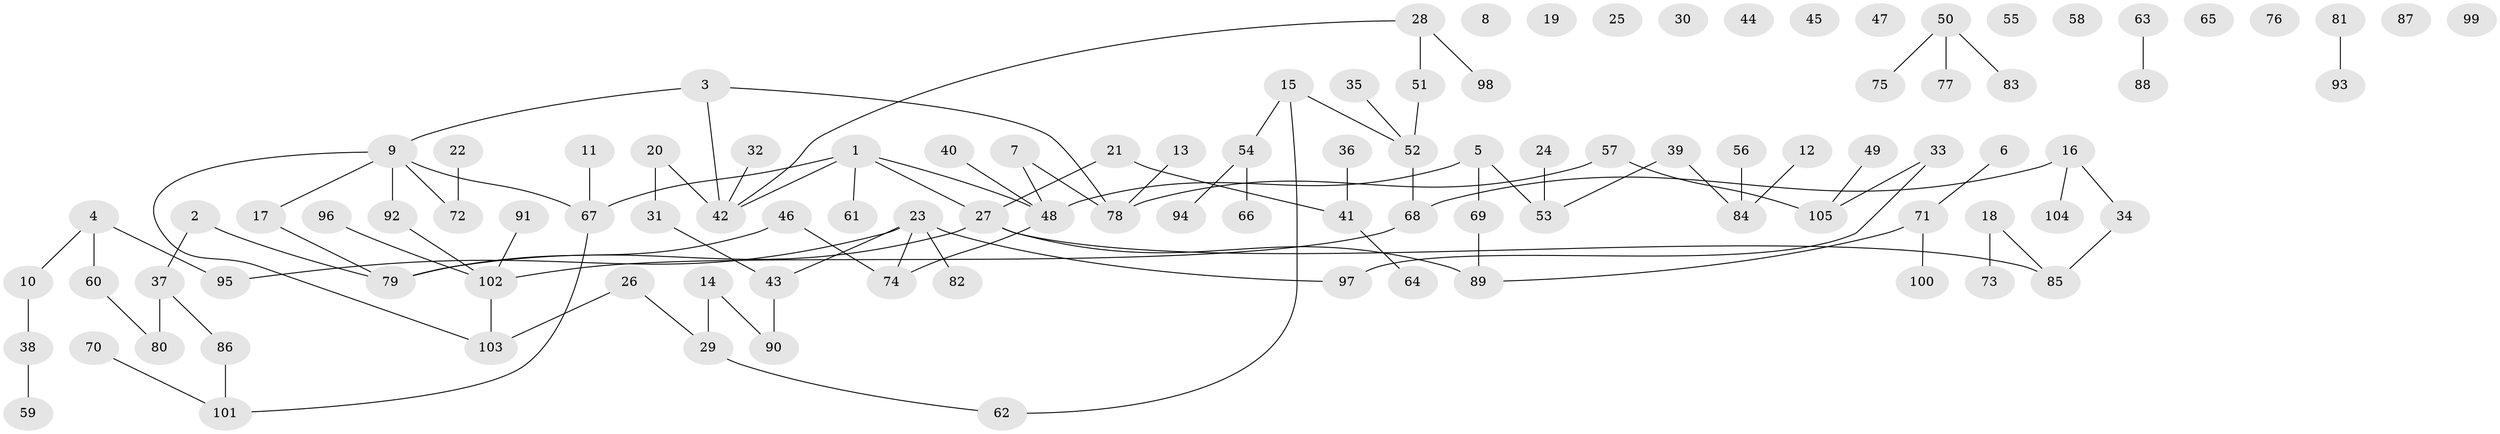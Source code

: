 // coarse degree distribution, {0: 0.25, 1: 0.3076923076923077, 5: 0.057692307692307696, 2: 0.21153846153846154, 4: 0.07692307692307693, 6: 0.038461538461538464, 7: 0.019230769230769232, 3: 0.038461538461538464}
// Generated by graph-tools (version 1.1) at 2025/43/03/04/25 21:43:20]
// undirected, 105 vertices, 102 edges
graph export_dot {
graph [start="1"]
  node [color=gray90,style=filled];
  1;
  2;
  3;
  4;
  5;
  6;
  7;
  8;
  9;
  10;
  11;
  12;
  13;
  14;
  15;
  16;
  17;
  18;
  19;
  20;
  21;
  22;
  23;
  24;
  25;
  26;
  27;
  28;
  29;
  30;
  31;
  32;
  33;
  34;
  35;
  36;
  37;
  38;
  39;
  40;
  41;
  42;
  43;
  44;
  45;
  46;
  47;
  48;
  49;
  50;
  51;
  52;
  53;
  54;
  55;
  56;
  57;
  58;
  59;
  60;
  61;
  62;
  63;
  64;
  65;
  66;
  67;
  68;
  69;
  70;
  71;
  72;
  73;
  74;
  75;
  76;
  77;
  78;
  79;
  80;
  81;
  82;
  83;
  84;
  85;
  86;
  87;
  88;
  89;
  90;
  91;
  92;
  93;
  94;
  95;
  96;
  97;
  98;
  99;
  100;
  101;
  102;
  103;
  104;
  105;
  1 -- 27;
  1 -- 42;
  1 -- 48;
  1 -- 61;
  1 -- 67;
  2 -- 37;
  2 -- 79;
  3 -- 9;
  3 -- 42;
  3 -- 78;
  4 -- 10;
  4 -- 60;
  4 -- 95;
  5 -- 48;
  5 -- 53;
  5 -- 69;
  6 -- 71;
  7 -- 48;
  7 -- 78;
  9 -- 17;
  9 -- 67;
  9 -- 72;
  9 -- 92;
  9 -- 103;
  10 -- 38;
  11 -- 67;
  12 -- 84;
  13 -- 78;
  14 -- 29;
  14 -- 90;
  15 -- 52;
  15 -- 54;
  15 -- 62;
  16 -- 34;
  16 -- 68;
  16 -- 104;
  17 -- 79;
  18 -- 73;
  18 -- 85;
  20 -- 31;
  20 -- 42;
  21 -- 27;
  21 -- 41;
  22 -- 72;
  23 -- 43;
  23 -- 74;
  23 -- 82;
  23 -- 95;
  23 -- 97;
  24 -- 53;
  26 -- 29;
  26 -- 103;
  27 -- 79;
  27 -- 85;
  27 -- 89;
  28 -- 42;
  28 -- 51;
  28 -- 98;
  29 -- 62;
  31 -- 43;
  32 -- 42;
  33 -- 97;
  33 -- 105;
  34 -- 85;
  35 -- 52;
  36 -- 41;
  37 -- 80;
  37 -- 86;
  38 -- 59;
  39 -- 53;
  39 -- 84;
  40 -- 48;
  41 -- 64;
  43 -- 90;
  46 -- 74;
  46 -- 79;
  48 -- 74;
  49 -- 105;
  50 -- 75;
  50 -- 77;
  50 -- 83;
  51 -- 52;
  52 -- 68;
  54 -- 66;
  54 -- 94;
  56 -- 84;
  57 -- 78;
  57 -- 105;
  60 -- 80;
  63 -- 88;
  67 -- 101;
  68 -- 102;
  69 -- 89;
  70 -- 101;
  71 -- 89;
  71 -- 100;
  81 -- 93;
  86 -- 101;
  91 -- 102;
  92 -- 102;
  96 -- 102;
  102 -- 103;
}
